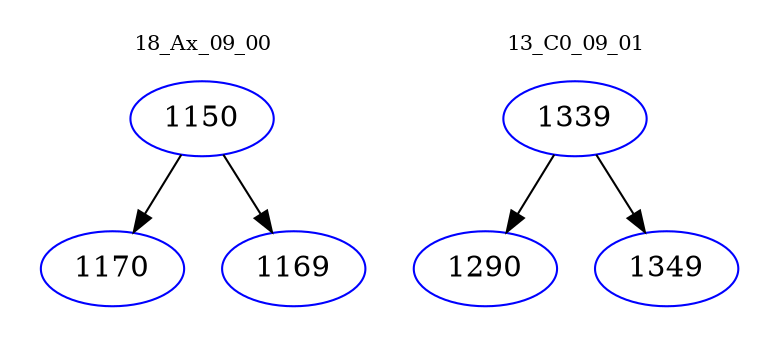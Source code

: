 digraph{
subgraph cluster_0 {
color = white
label = "18_Ax_09_00";
fontsize=10;
T0_1150 [label="1150", color="blue"]
T0_1150 -> T0_1170 [color="black"]
T0_1170 [label="1170", color="blue"]
T0_1150 -> T0_1169 [color="black"]
T0_1169 [label="1169", color="blue"]
}
subgraph cluster_1 {
color = white
label = "13_C0_09_01";
fontsize=10;
T1_1339 [label="1339", color="blue"]
T1_1339 -> T1_1290 [color="black"]
T1_1290 [label="1290", color="blue"]
T1_1339 -> T1_1349 [color="black"]
T1_1349 [label="1349", color="blue"]
}
}
